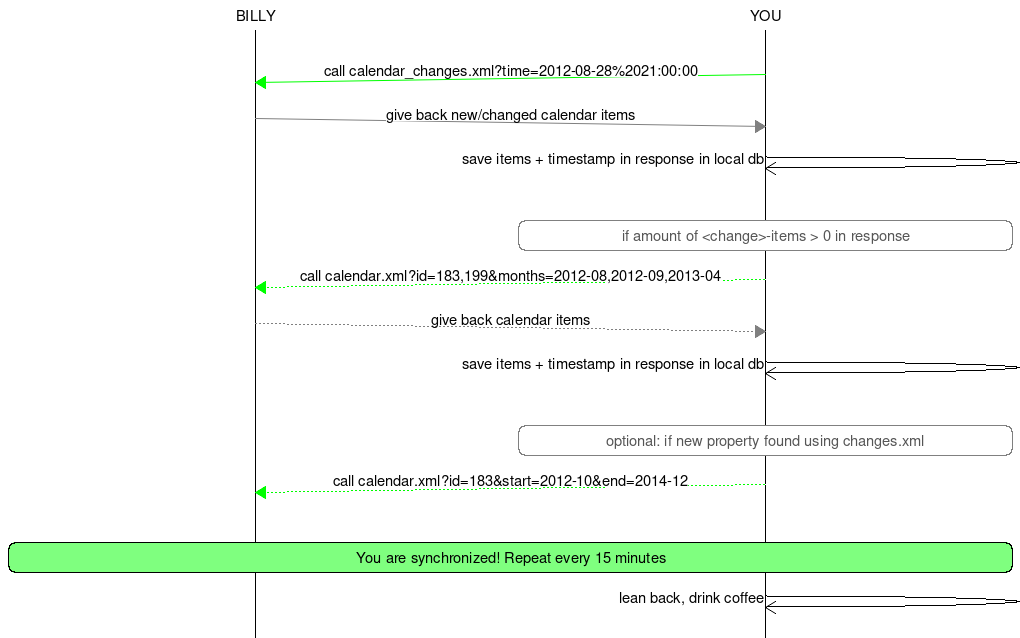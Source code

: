 # found on
# http://leon.work.billydev.com/projects/billypds.core/tools/doc/sequence/
msc {
   hscale="1.7",  arcgradient="8";
   # The entities
   BILLY,YOU;


   # Small gap before the boxes
   |||;

   # some arrows
   YOU=>BILLY     [ label = "call calendar_changes.xml?time=2012-08-28%2021:00:00", linecolor="green"  ];
   YOU<=BILLY     [ label = "give back new/changed calendar items", linecolor="gray"  ];
   YOU=>>YOU      [ label = "save items + timestamp in response in local db" ];
   |||;
   YOU rbox YOU   [ linecolor="gray", textcolor="#555555", label = "if amount of <change>-items > 0 in response" ];
   YOU>>BILLY     [ label = "call calendar.xml?id=183,199&months=2012-08,2012-09,2013-04", linecolor="green"  ];
   YOU<<BILLY     [ label = "give back calendar items", linecolor="gray" ];
   YOU=>>YOU      [ label = "save items + timestamp in response in local db" ];
   |||;
   YOU rbox YOU   [ linecolor="gray", textcolor="#555555", label = "optional: if new property found using changes.xml" ];
   YOU>>BILLY     [ label = "call calendar.xml?id=183&start=2012-10&end=2014-12", linecolor="green"  ];
   |||;
   BILLY rbox YOU [ label="You are synchronized! Repeat every 15 minutes", textbgcolour="#7fff7f" ];
   YOU=>>YOU      [ label = "lean back, drink coffee" ];
   
}

# ** = status 'live'     = boekbaar, alle content aviable
#             'ready'    = niet boekbaar,content maar nog niet avaiable / boekbaar
#             'inactive' = niet boekbaar, 
#
